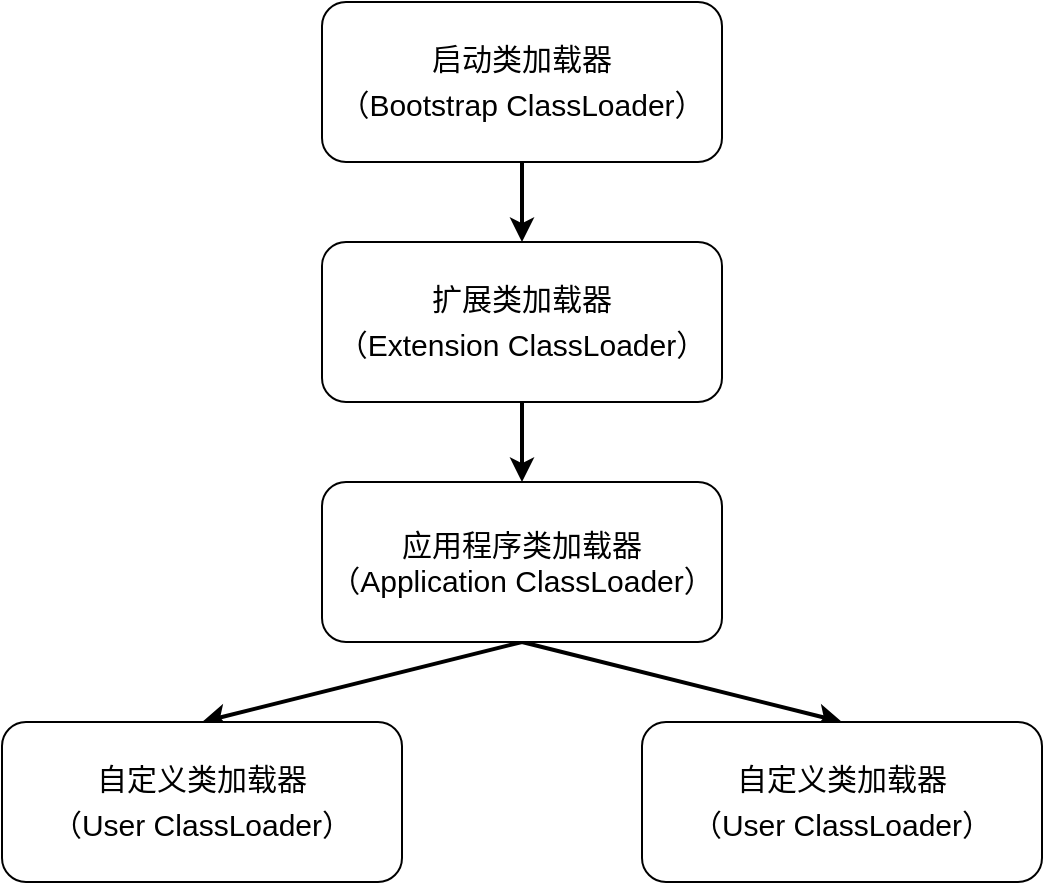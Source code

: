 <mxfile version="16.1.2" type="github">
  <diagram id="qnXq25P5jwHaFCjbDvNn" name="Page-1">
    <mxGraphModel dx="1038" dy="547" grid="1" gridSize="10" guides="1" tooltips="1" connect="1" arrows="1" fold="1" page="1" pageScale="1" pageWidth="1000" pageHeight="1000" math="0" shadow="0">
      <root>
        <mxCell id="0" />
        <mxCell id="1" parent="0" />
        <mxCell id="r_rarAplNoTzZu2s7cSu-8" value="" style="edgeStyle=orthogonalEdgeStyle;rounded=0;orthogonalLoop=1;jettySize=auto;html=1;strokeWidth=2;fontSize=15;" edge="1" parent="1" source="r_rarAplNoTzZu2s7cSu-1" target="r_rarAplNoTzZu2s7cSu-2">
          <mxGeometry relative="1" as="geometry" />
        </mxCell>
        <mxCell id="r_rarAplNoTzZu2s7cSu-1" value="&lt;p style=&quot;line-height: 1.5&quot;&gt;启动类加载器&lt;br style=&quot;font-size: 15px&quot;&gt;（Bootstrap ClassLoader）&lt;/p&gt;" style="rounded=1;whiteSpace=wrap;html=1;fontSize=15;" vertex="1" parent="1">
          <mxGeometry x="200" y="120" width="200" height="80" as="geometry" />
        </mxCell>
        <mxCell id="r_rarAplNoTzZu2s7cSu-9" value="" style="edgeStyle=orthogonalEdgeStyle;rounded=0;orthogonalLoop=1;jettySize=auto;html=1;strokeWidth=2;fontSize=15;" edge="1" parent="1" source="r_rarAplNoTzZu2s7cSu-2" target="r_rarAplNoTzZu2s7cSu-3">
          <mxGeometry relative="1" as="geometry" />
        </mxCell>
        <mxCell id="r_rarAplNoTzZu2s7cSu-2" value="&lt;p style=&quot;line-height: 1.5&quot;&gt;扩展类加载器&lt;br style=&quot;font-size: 15px&quot;&gt;（Extension ClassLoader）&lt;/p&gt;" style="rounded=1;whiteSpace=wrap;html=1;fontSize=15;" vertex="1" parent="1">
          <mxGeometry x="200" y="240" width="200" height="80" as="geometry" />
        </mxCell>
        <mxCell id="r_rarAplNoTzZu2s7cSu-10" style="rounded=0;orthogonalLoop=1;jettySize=auto;html=1;entryX=0.5;entryY=0;entryDx=0;entryDy=0;exitX=0.5;exitY=1;exitDx=0;exitDy=0;strokeWidth=2;fontSize=15;" edge="1" parent="1" source="r_rarAplNoTzZu2s7cSu-3" target="r_rarAplNoTzZu2s7cSu-4">
          <mxGeometry relative="1" as="geometry" />
        </mxCell>
        <mxCell id="r_rarAplNoTzZu2s7cSu-11" style="rounded=0;orthogonalLoop=1;jettySize=auto;html=1;entryX=0.5;entryY=0;entryDx=0;entryDy=0;exitX=0.5;exitY=1;exitDx=0;exitDy=0;strokeWidth=2;fontSize=15;" edge="1" parent="1" source="r_rarAplNoTzZu2s7cSu-3" target="r_rarAplNoTzZu2s7cSu-7">
          <mxGeometry relative="1" as="geometry" />
        </mxCell>
        <mxCell id="r_rarAplNoTzZu2s7cSu-3" value="应用程序类加载器&lt;br style=&quot;font-size: 15px;&quot;&gt;（Application ClassLoader）" style="rounded=1;whiteSpace=wrap;html=1;fontSize=15;" vertex="1" parent="1">
          <mxGeometry x="200" y="360" width="200" height="80" as="geometry" />
        </mxCell>
        <mxCell id="r_rarAplNoTzZu2s7cSu-4" value="&lt;p style=&quot;line-height: 1.5&quot;&gt;自定义类加载器&lt;br style=&quot;font-size: 15px&quot;&gt;（User ClassLoader）&lt;/p&gt;" style="rounded=1;whiteSpace=wrap;html=1;fontSize=15;" vertex="1" parent="1">
          <mxGeometry x="40" y="480" width="200" height="80" as="geometry" />
        </mxCell>
        <mxCell id="r_rarAplNoTzZu2s7cSu-7" value="&lt;p style=&quot;line-height: 1.5&quot;&gt;自定义类加载器&lt;br style=&quot;font-size: 15px&quot;&gt;（User ClassLoader）&lt;/p&gt;" style="rounded=1;whiteSpace=wrap;html=1;fontSize=15;" vertex="1" parent="1">
          <mxGeometry x="360" y="480" width="200" height="80" as="geometry" />
        </mxCell>
      </root>
    </mxGraphModel>
  </diagram>
</mxfile>
